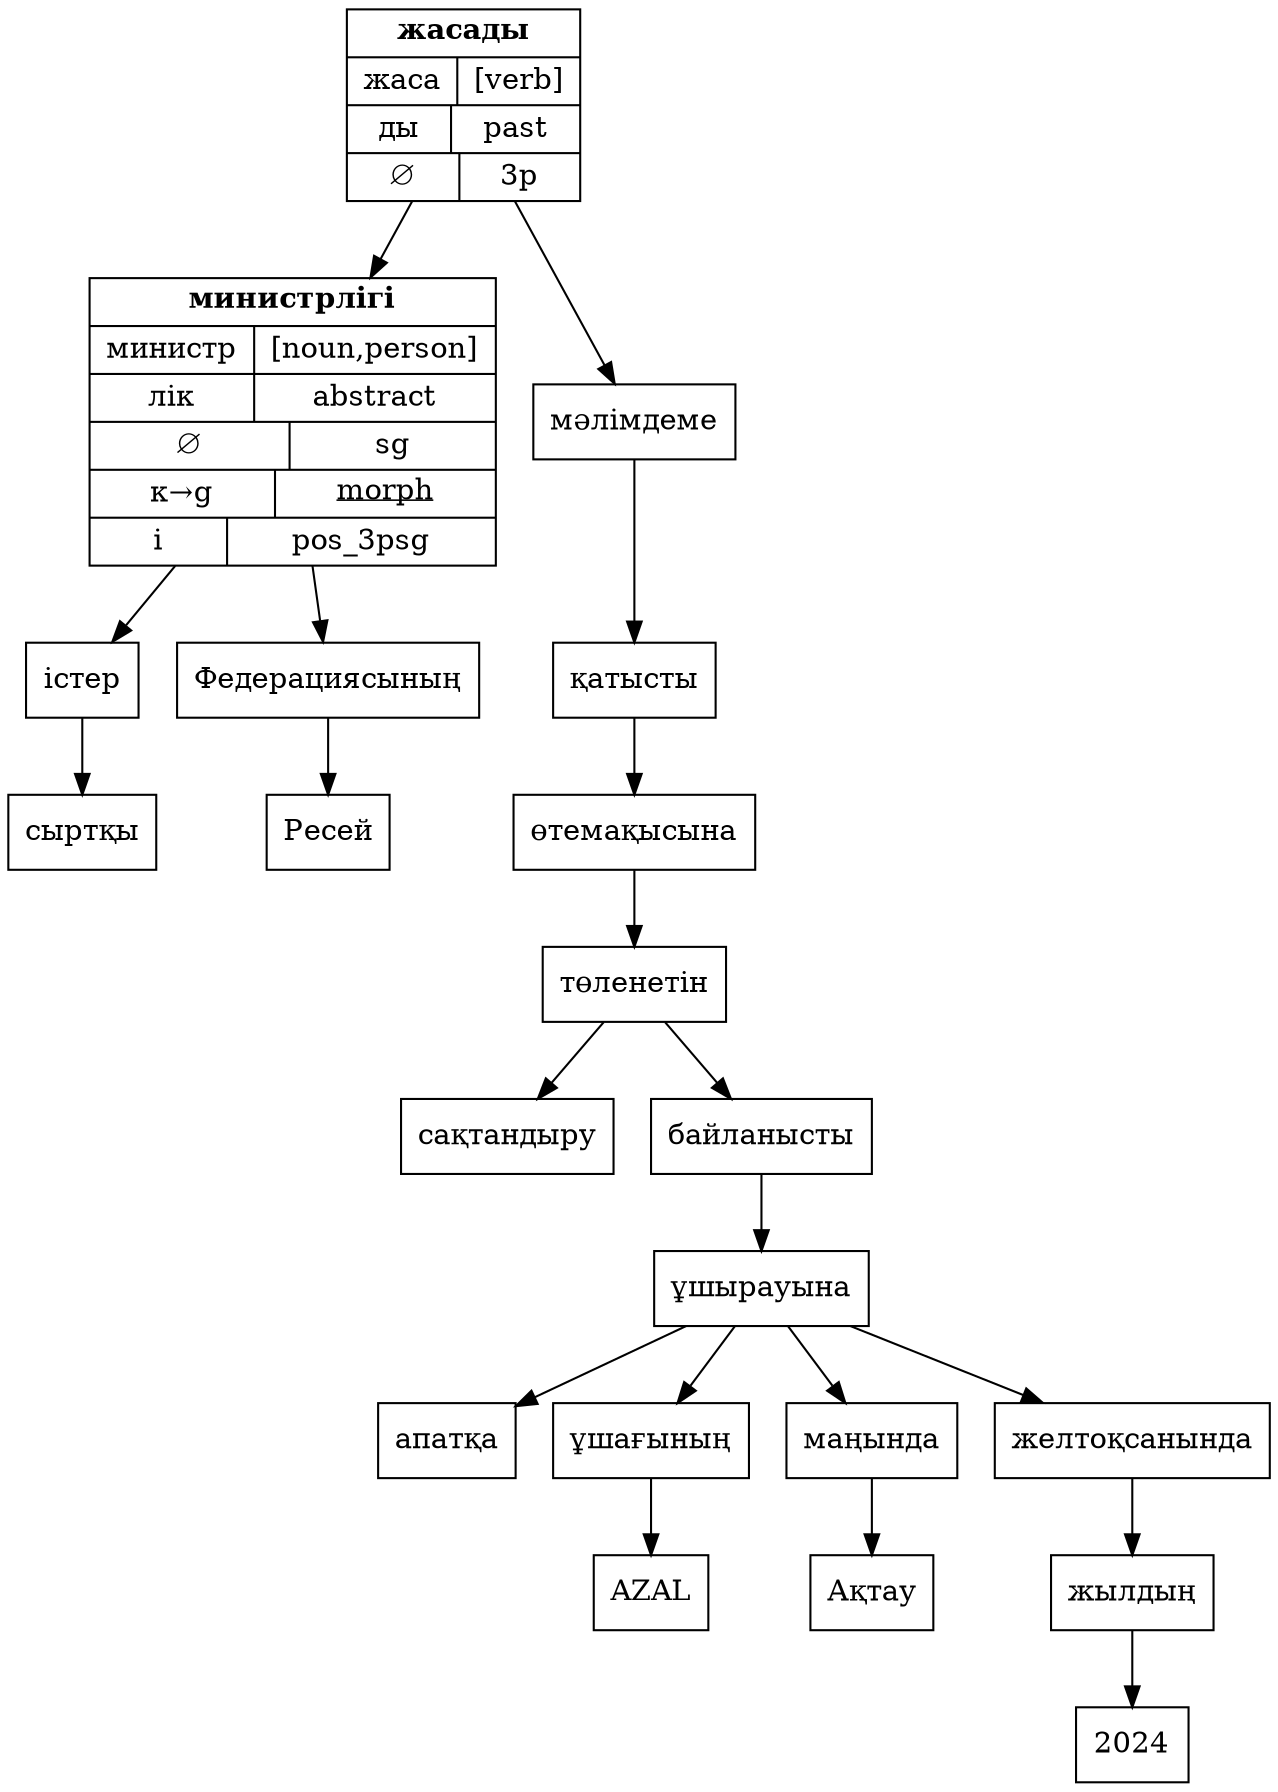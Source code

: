 strict digraph {
   node [shape=record];

   жасады [label=<
{<b>жасады</b>
|{жаса|[verb]}
|{ды|past}
|{&empty;|3p}}>];

   министрлігі [label=<
{<b>министрлігі</b>
|{министр|[noun,person]}
|{лік|abstract}
|{&empty;|sg}
|{к&rarr;g|<u>morph</u>}
|{і|pos_3psg}}>]

   жасады -> министрлігі;
   жасады -> мәлімдеме;
   
   министрлігі -> істер;
   министрлігі -> Федерациясының;

   істер -> сыртқы;
   Федерациясының -> Ресей;

   мәлімдеме -> қатысты;
   қатысты -> өтемақысына;
   өтемақысына -> төленетін;
   төленетін -> сақтандыру;
   төленетін -> байланысты;

   байланысты -> ұшырауына;
   ұшырауына -> апатқа;
   ұшырауына -> ұшағының;
   ұшырауына -> маңында;
   ұшырауына -> желтоқсанында;

   ұшағының -> AZAL;
   маңында -> Ақтау;
   желтоқсанында -> жылдың;
   жылдың -> 2024;
   
   /*
   node [shape="record"]
   text [label="
      <f0> Ресей
      | <f1> Федерациясының 
      | <f2> сыртқы 
      | <f3> істер 
      | <f4> министрлігі 
      | <f5> 2024
      | <f6> жылдың
      | <f7> желтоқсанында
      | <f8> Ақтау
      | <f9> маңында
      | <f10> AZAL
      | <f11> ұшағының
      | <f12> апатқа
      | <f13> ұшырауына
      | <f14> байланысты
      | <f15> төленетін
      | <f16> сақтандыру
      | <f17> өтемақысына
      | <f18> қатысты
      | <f19> мәлімдеме
      | <f20> жасады"];

   Ресей -> text:f0;
   Федерациясының -> text:f1;
   сыртқы -> text:f2;
   істер -> text:f3;
   министрлігі -> text:f4;
   2024 -> text:f5;
   жылдың -> text:f6;
   желтоқсанында -> text:f7;
   Ақтау -> text:f8;
   маңында -> text:f9;
   AZAL -> text:f10;
   ұшағының -> text:f11;
   апатқа -> text:f12;
   ұшырауына -> text:f13;
   байланысты -> text:f14;
   төленетін -> text:f15;
   сақтандыру -> text:f16;
   өтемақысына -> text:f17;
   қатысты -> text:f18;
   мәлімдеме -> text:f19;
   жасады -> text:f20;
   */
}
